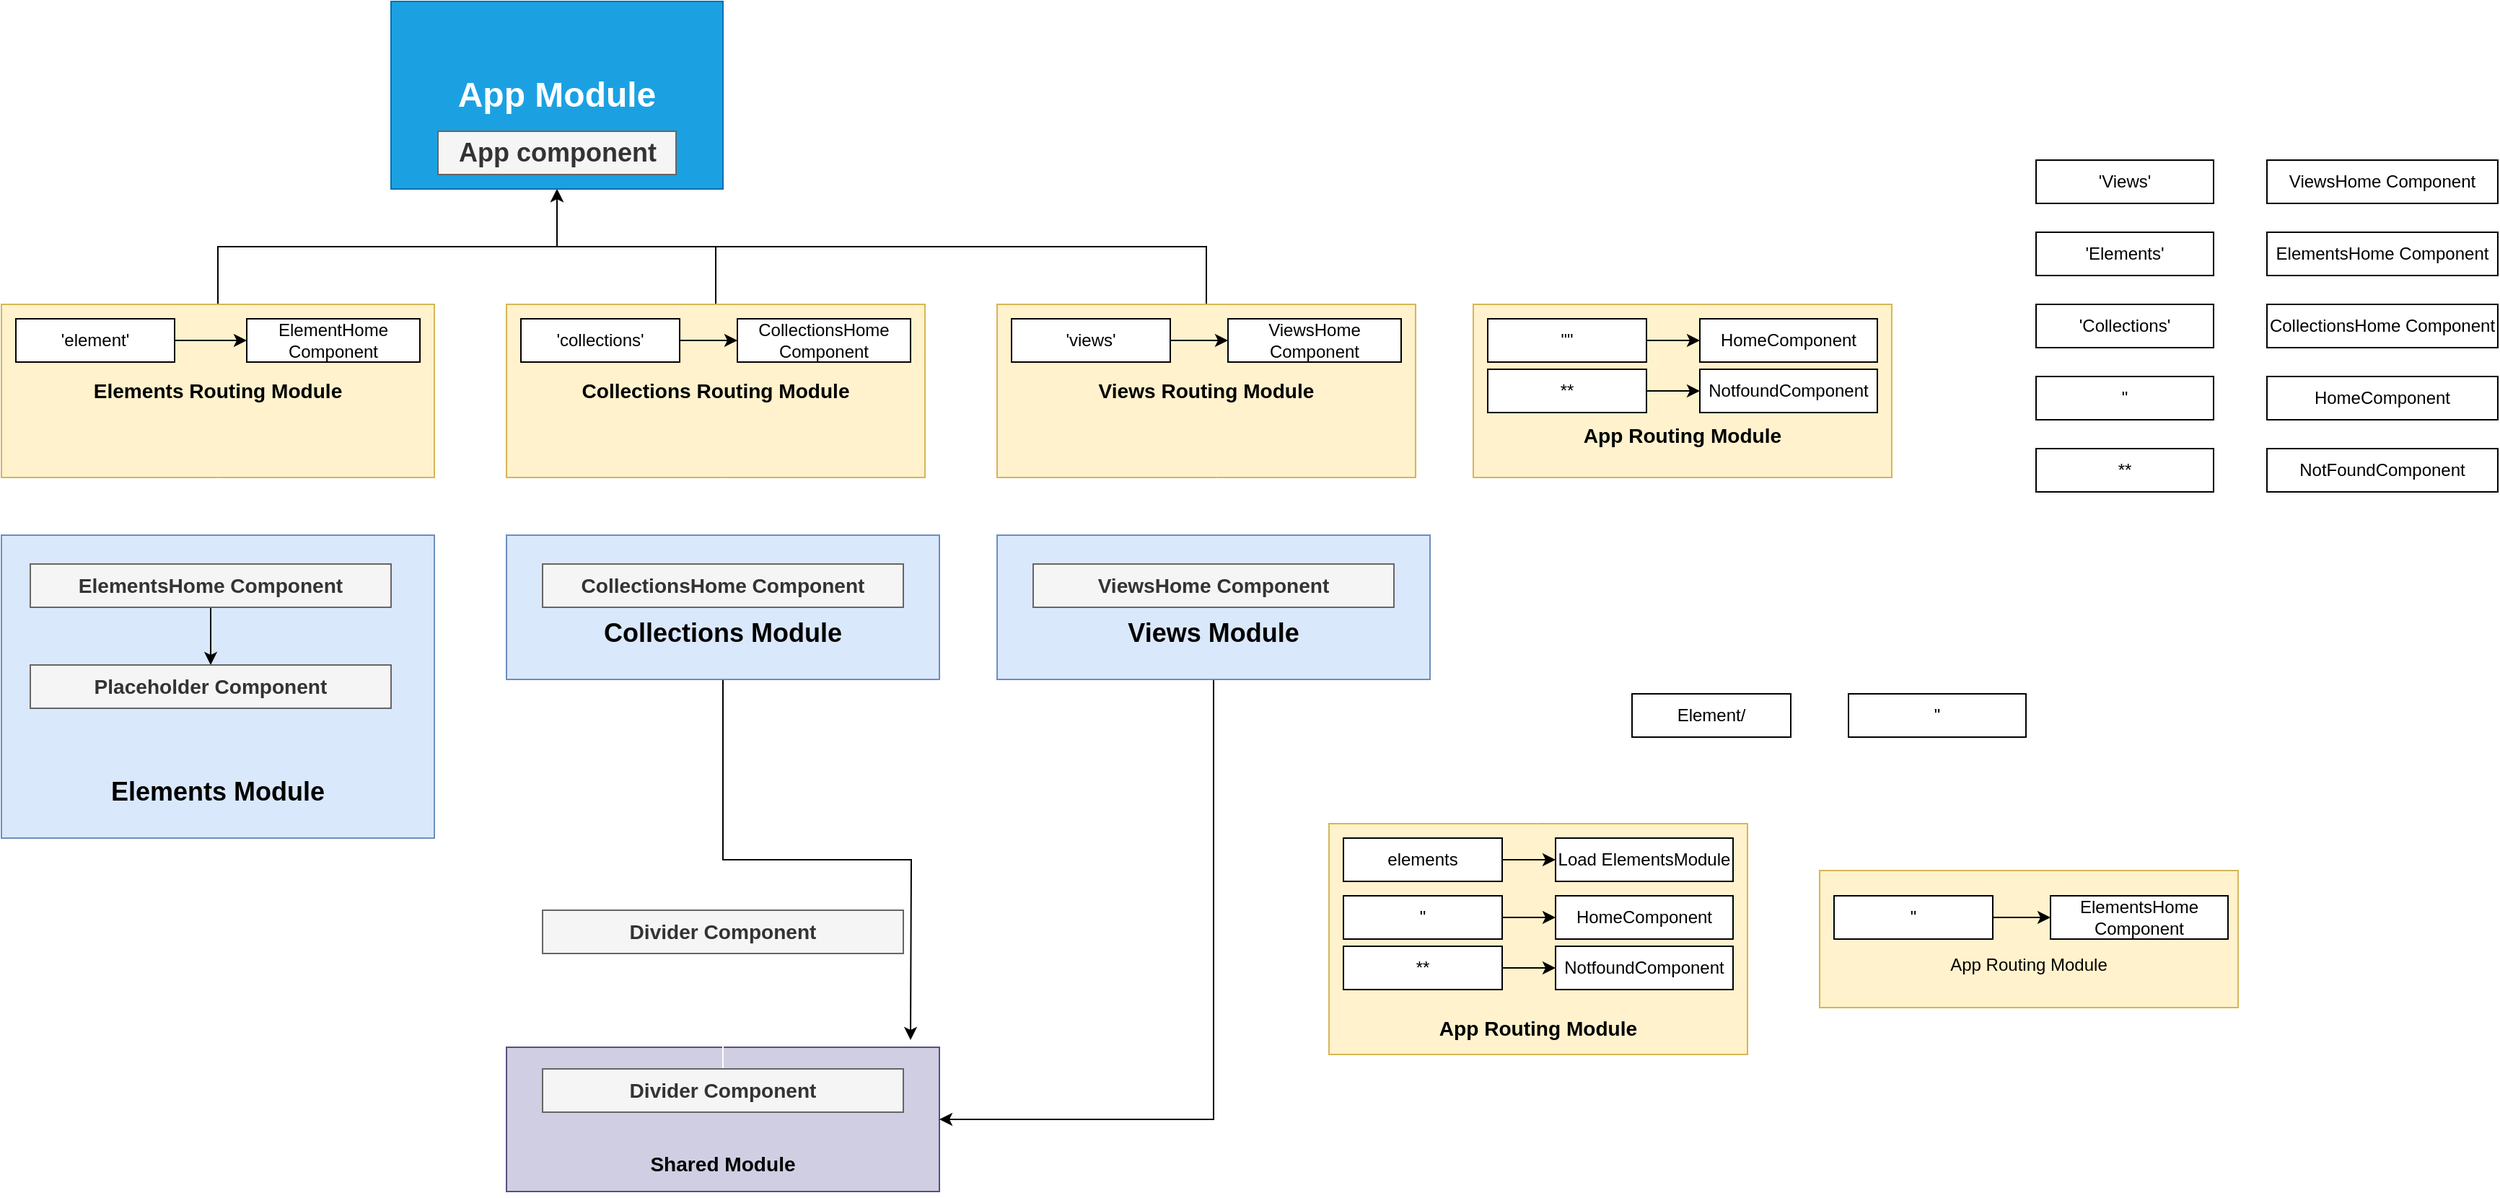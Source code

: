 <mxfile version="13.6.5">
    <diagram id="6hGFLwfOUW9BJ-s0fimq" name="Page-1">
        <mxGraphModel dx="1455" dy="1461" grid="1" gridSize="10" guides="1" tooltips="1" connect="1" arrows="1" fold="1" page="1" pageScale="1" pageWidth="827" pageHeight="1169" math="0" shadow="0">
            <root>
                <mxCell id="0"/>
                <mxCell id="1" parent="0"/>
                <mxCell id="10" style="edgeStyle=orthogonalEdgeStyle;rounded=0;orthogonalLoop=1;jettySize=auto;html=1;entryX=0.5;entryY=1;entryDx=0;entryDy=0;" parent="1" source="5" target="2" edge="1">
                    <mxGeometry relative="1" as="geometry"/>
                </mxCell>
                <mxCell id="5" value="&lt;h3&gt;&lt;font color=&quot;#000000&quot;&gt;Elements Routing Module&lt;/font&gt;&lt;/h3&gt;" style="rounded=0;whiteSpace=wrap;html=1;fillColor=#fff2cc;strokeColor=#d6b656;" parent="1" vertex="1">
                    <mxGeometry x="-10" y="-30" width="300" height="120" as="geometry"/>
                </mxCell>
                <mxCell id="11" style="edgeStyle=orthogonalEdgeStyle;rounded=0;orthogonalLoop=1;jettySize=auto;html=1;entryX=0.5;entryY=1;entryDx=0;entryDy=0;" parent="1" source="6" target="2" edge="1">
                    <mxGeometry relative="1" as="geometry">
                        <Array as="points">
                            <mxPoint x="485" y="-70"/>
                            <mxPoint x="375" y="-70"/>
                        </Array>
                    </mxGeometry>
                </mxCell>
                <mxCell id="6" value="&lt;h3&gt;&lt;font color=&quot;#000000&quot;&gt;Collections Routing Module&lt;/font&gt;&lt;/h3&gt;" style="rounded=0;whiteSpace=wrap;html=1;fillColor=#fff2cc;strokeColor=#d6b656;" parent="1" vertex="1">
                    <mxGeometry x="340" y="-30" width="290" height="120" as="geometry"/>
                </mxCell>
                <mxCell id="7" value="" style="group;fillColor=#f5f5f5;strokeColor=#666666;fontColor=#333333;" parent="1" vertex="1" connectable="0">
                    <mxGeometry x="260" y="-240" width="230" height="130" as="geometry"/>
                </mxCell>
                <mxCell id="2" value="&lt;h1&gt;App Module&lt;/h1&gt;" style="rounded=0;whiteSpace=wrap;html=1;fillColor=#1ba1e2;strokeColor=#006EAF;fontColor=#ffffff;" parent="7" vertex="1">
                    <mxGeometry width="230" height="130" as="geometry"/>
                </mxCell>
                <mxCell id="3" value="&lt;h2&gt;App component&lt;/h2&gt;" style="rounded=0;whiteSpace=wrap;html=1;fillColor=#f5f5f5;strokeColor=#666666;fontColor=#333333;" parent="7" vertex="1">
                    <mxGeometry x="32.5" y="90" width="165" height="30" as="geometry"/>
                </mxCell>
                <mxCell id="14" style="edgeStyle=orthogonalEdgeStyle;rounded=0;orthogonalLoop=1;jettySize=auto;html=1;strokeColor=#000000;" parent="1" source="12" target="13" edge="1">
                    <mxGeometry relative="1" as="geometry"/>
                </mxCell>
                <mxCell id="12" value="&lt;font color=&quot;#000000&quot;&gt;'element'&lt;/font&gt;" style="rounded=0;whiteSpace=wrap;html=1;fillColor=#FFFFFF;strokeColor=#000000;" parent="1" vertex="1">
                    <mxGeometry y="-20" width="110" height="30" as="geometry"/>
                </mxCell>
                <mxCell id="13" value="&lt;font color=&quot;#000000&quot;&gt;ElementHome&lt;br&gt;Component&lt;/font&gt;" style="rounded=0;whiteSpace=wrap;html=1;fillColor=#FFFFFF;strokeColor=#000000;" parent="1" vertex="1">
                    <mxGeometry x="160" y="-20" width="120" height="30" as="geometry"/>
                </mxCell>
                <mxCell id="19" value="" style="edgeStyle=orthogonalEdgeStyle;rounded=0;orthogonalLoop=1;jettySize=auto;html=1;strokeColor=#000000;" parent="1" source="15" target="16" edge="1">
                    <mxGeometry relative="1" as="geometry"/>
                </mxCell>
                <mxCell id="15" value="&lt;font color=&quot;#000000&quot;&gt;'collections'&lt;/font&gt;" style="rounded=0;whiteSpace=wrap;html=1;fillColor=#FFFFFF;strokeColor=#000000;" parent="1" vertex="1">
                    <mxGeometry x="350" y="-20" width="110" height="30" as="geometry"/>
                </mxCell>
                <mxCell id="16" value="&lt;font color=&quot;#000000&quot;&gt;CollectionsHome&lt;br&gt;Component&lt;/font&gt;" style="rounded=0;whiteSpace=wrap;html=1;fillColor=#FFFFFF;strokeColor=#000000;" parent="1" vertex="1">
                    <mxGeometry x="500" y="-20" width="120" height="30" as="geometry"/>
                </mxCell>
                <mxCell id="21" value="" style="edgeStyle=orthogonalEdgeStyle;rounded=0;orthogonalLoop=1;jettySize=auto;html=1;strokeColor=#FFFFFF;" parent="1" source="20" target="5" edge="1">
                    <mxGeometry relative="1" as="geometry"/>
                </mxCell>
                <mxCell id="92" style="edgeStyle=orthogonalEdgeStyle;rounded=0;orthogonalLoop=1;jettySize=auto;html=1;entryX=0;entryY=0.5;entryDx=0;entryDy=0;strokeColor=#FFFFFF;" parent="1" source="20" target="81" edge="1">
                    <mxGeometry relative="1" as="geometry"/>
                </mxCell>
                <mxCell id="20" value="&lt;h2&gt;&lt;font color=&quot;#000000&quot;&gt;&lt;br&gt;&lt;/font&gt;&lt;/h2&gt;&lt;h2&gt;&lt;font color=&quot;#000000&quot;&gt;&lt;br&gt;&lt;/font&gt;&lt;/h2&gt;&lt;h2&gt;&lt;font color=&quot;#000000&quot;&gt;&lt;br&gt;&lt;/font&gt;&lt;/h2&gt;&lt;h2&gt;&lt;font color=&quot;#000000&quot;&gt;&lt;br&gt;&lt;/font&gt;&lt;/h2&gt;&lt;h2&gt;&lt;font color=&quot;#000000&quot;&gt;Elements Module&lt;/font&gt;&lt;/h2&gt;" style="rounded=0;whiteSpace=wrap;html=1;fillColor=#dae8fc;strokeColor=#6c8ebf;" parent="1" vertex="1">
                    <mxGeometry x="-10" y="130" width="300" height="210" as="geometry"/>
                </mxCell>
                <mxCell id="23" value="" style="edgeStyle=orthogonalEdgeStyle;rounded=0;orthogonalLoop=1;jettySize=auto;html=1;strokeColor=#FFFFFF;entryX=0.524;entryY=1;entryDx=0;entryDy=0;entryPerimeter=0;" parent="1" source="22" target="6" edge="1">
                    <mxGeometry relative="1" as="geometry"/>
                </mxCell>
                <mxCell id="101" style="edgeStyle=orthogonalEdgeStyle;rounded=0;orthogonalLoop=1;jettySize=auto;html=1;" edge="1" parent="1" source="22">
                    <mxGeometry relative="1" as="geometry">
                        <mxPoint x="620" y="480" as="targetPoint"/>
                    </mxGeometry>
                </mxCell>
                <mxCell id="22" value="&lt;h2&gt;&lt;font color=&quot;#000000&quot;&gt;&lt;br&gt;&lt;/font&gt;&lt;/h2&gt;&lt;h2&gt;&lt;font color=&quot;#000000&quot;&gt;Collections Module&lt;/font&gt;&lt;/h2&gt;" style="rounded=0;whiteSpace=wrap;html=1;fillColor=#dae8fc;strokeColor=#6c8ebf;" parent="1" vertex="1">
                    <mxGeometry x="340" y="130" width="300" height="100" as="geometry"/>
                </mxCell>
                <mxCell id="80" value="" style="edgeStyle=orthogonalEdgeStyle;rounded=0;orthogonalLoop=1;jettySize=auto;html=1;strokeColor=#000000;" parent="1" source="24" target="79" edge="1">
                    <mxGeometry relative="1" as="geometry"/>
                </mxCell>
                <mxCell id="24" value="&lt;h3&gt;ElementsHome Component&lt;/h3&gt;" style="rounded=0;whiteSpace=wrap;html=1;fillColor=#f5f5f5;strokeColor=#666666;fontColor=#333333;" parent="1" vertex="1">
                    <mxGeometry x="10" y="150" width="250" height="30" as="geometry"/>
                </mxCell>
                <mxCell id="79" value="&lt;h3&gt;Placeholder Component&lt;/h3&gt;" style="rounded=0;whiteSpace=wrap;html=1;fillColor=#f5f5f5;strokeColor=#666666;fontColor=#333333;" parent="1" vertex="1">
                    <mxGeometry x="10" y="220" width="250" height="30" as="geometry"/>
                </mxCell>
                <mxCell id="25" value="&lt;h3&gt;CollectionsHome Component&lt;/h3&gt;" style="rounded=0;whiteSpace=wrap;html=1;fillColor=#f5f5f5;strokeColor=#666666;fontColor=#333333;" parent="1" vertex="1">
                    <mxGeometry x="365" y="150" width="250" height="30" as="geometry"/>
                </mxCell>
                <mxCell id="37" style="edgeStyle=orthogonalEdgeStyle;rounded=0;orthogonalLoop=1;jettySize=auto;html=1;entryX=0.5;entryY=1;entryDx=0;entryDy=0;strokeColor=#FFFFFF;" parent="1" source="30" target="2" edge="1">
                    <mxGeometry relative="1" as="geometry">
                        <Array as="points">
                            <mxPoint x="1155" y="-70"/>
                            <mxPoint x="375" y="-70"/>
                        </Array>
                    </mxGeometry>
                </mxCell>
                <mxCell id="30" value="&lt;h3&gt;&lt;font color=&quot;#000000&quot;&gt;&lt;br&gt;&lt;/font&gt;&lt;/h3&gt;&lt;h3&gt;&lt;font color=&quot;#000000&quot;&gt;&lt;br&gt;&lt;/font&gt;&lt;/h3&gt;&lt;h3&gt;&lt;font color=&quot;#000000&quot;&gt;App Routing Module&lt;/font&gt;&lt;/h3&gt;" style="rounded=0;whiteSpace=wrap;html=1;fillColor=#fff2cc;strokeColor=#d6b656;" parent="1" vertex="1">
                    <mxGeometry x="1010" y="-30" width="290" height="120" as="geometry"/>
                </mxCell>
                <mxCell id="35" value="" style="edgeStyle=orthogonalEdgeStyle;rounded=0;orthogonalLoop=1;jettySize=auto;html=1;strokeColor=#000000;" parent="1" source="31" target="33" edge="1">
                    <mxGeometry relative="1" as="geometry"/>
                </mxCell>
                <mxCell id="31" value="&lt;font color=&quot;#000000&quot;&gt;&quot;&quot;&lt;/font&gt;" style="rounded=0;whiteSpace=wrap;html=1;fillColor=#FFFFFF;strokeColor=#000000;" parent="1" vertex="1">
                    <mxGeometry x="1020" y="-20" width="110" height="30" as="geometry"/>
                </mxCell>
                <mxCell id="36" value="" style="edgeStyle=orthogonalEdgeStyle;rounded=0;orthogonalLoop=1;jettySize=auto;html=1;strokeColor=#000000;" parent="1" source="32" target="34" edge="1">
                    <mxGeometry relative="1" as="geometry"/>
                </mxCell>
                <mxCell id="32" value="&lt;font color=&quot;#000000&quot;&gt;**&lt;/font&gt;" style="rounded=0;whiteSpace=wrap;html=1;fillColor=#FFFFFF;strokeColor=#000000;" parent="1" vertex="1">
                    <mxGeometry x="1020" y="15" width="110" height="30" as="geometry"/>
                </mxCell>
                <mxCell id="33" value="&lt;font color=&quot;#000000&quot;&gt;HomeComponent&lt;/font&gt;" style="rounded=0;whiteSpace=wrap;html=1;fillColor=#FFFFFF;strokeColor=#000000;" parent="1" vertex="1">
                    <mxGeometry x="1167" y="-20" width="123" height="30" as="geometry"/>
                </mxCell>
                <mxCell id="34" value="&lt;font color=&quot;#000000&quot;&gt;NotfoundComponent&lt;/font&gt;" style="rounded=0;whiteSpace=wrap;html=1;fillColor=#FFFFFF;strokeColor=#000000;" parent="1" vertex="1">
                    <mxGeometry x="1167" y="15" width="123" height="30" as="geometry"/>
                </mxCell>
                <mxCell id="47" value="" style="edgeStyle=orthogonalEdgeStyle;rounded=0;orthogonalLoop=1;jettySize=auto;html=1;strokeColor=#FFFFFF;" parent="1" source="38" target="42" edge="1">
                    <mxGeometry relative="1" as="geometry"/>
                </mxCell>
                <mxCell id="38" value="&lt;font color=&quot;#000000&quot;&gt;'Elements'&lt;/font&gt;" style="rounded=0;whiteSpace=wrap;html=1;fillColor=#FFFFFF;strokeColor=#000000;" parent="1" vertex="1">
                    <mxGeometry x="1400" y="-80" width="123" height="30" as="geometry"/>
                </mxCell>
                <mxCell id="48" value="" style="edgeStyle=orthogonalEdgeStyle;rounded=0;orthogonalLoop=1;jettySize=auto;html=1;strokeColor=#FFFFFF;" parent="1" source="39" target="43" edge="1">
                    <mxGeometry relative="1" as="geometry"/>
                </mxCell>
                <mxCell id="39" value="&lt;font color=&quot;#000000&quot;&gt;'Collections'&lt;/font&gt;" style="rounded=0;whiteSpace=wrap;html=1;fillColor=#FFFFFF;strokeColor=#000000;" parent="1" vertex="1">
                    <mxGeometry x="1400" y="-30" width="123" height="30" as="geometry"/>
                </mxCell>
                <mxCell id="49" value="" style="edgeStyle=orthogonalEdgeStyle;rounded=0;orthogonalLoop=1;jettySize=auto;html=1;strokeColor=#FFFFFF;" parent="1" source="40" target="44" edge="1">
                    <mxGeometry relative="1" as="geometry"/>
                </mxCell>
                <mxCell id="40" value="&lt;font color=&quot;#000000&quot;&gt;&quot;&lt;/font&gt;" style="rounded=0;whiteSpace=wrap;html=1;fillColor=#FFFFFF;strokeColor=#000000;" parent="1" vertex="1">
                    <mxGeometry x="1400" y="20" width="123" height="30" as="geometry"/>
                </mxCell>
                <mxCell id="50" value="" style="edgeStyle=orthogonalEdgeStyle;rounded=0;orthogonalLoop=1;jettySize=auto;html=1;strokeColor=#FFFFFF;" parent="1" source="41" target="45" edge="1">
                    <mxGeometry relative="1" as="geometry"/>
                </mxCell>
                <mxCell id="41" value="&lt;font color=&quot;#000000&quot;&gt;**&lt;/font&gt;" style="rounded=0;whiteSpace=wrap;html=1;fillColor=#FFFFFF;strokeColor=#000000;" parent="1" vertex="1">
                    <mxGeometry x="1400" y="70" width="123" height="30" as="geometry"/>
                </mxCell>
                <mxCell id="42" value="&lt;font color=&quot;#000000&quot;&gt;ElementsHome Component&lt;/font&gt;" style="rounded=0;whiteSpace=wrap;html=1;fillColor=#FFFFFF;strokeColor=#000000;" parent="1" vertex="1">
                    <mxGeometry x="1560" y="-80" width="160" height="30" as="geometry"/>
                </mxCell>
                <mxCell id="43" value="&lt;span style=&quot;color: rgb(0 , 0 , 0)&quot;&gt;CollectionsHome Component&lt;/span&gt;" style="rounded=0;whiteSpace=wrap;html=1;fillColor=#FFFFFF;strokeColor=#000000;" parent="1" vertex="1">
                    <mxGeometry x="1560" y="-30" width="160" height="30" as="geometry"/>
                </mxCell>
                <mxCell id="44" value="&lt;font color=&quot;#000000&quot;&gt;HomeComponent&lt;/font&gt;" style="rounded=0;whiteSpace=wrap;html=1;fillColor=#FFFFFF;strokeColor=#000000;" parent="1" vertex="1">
                    <mxGeometry x="1560" y="20" width="160" height="30" as="geometry"/>
                </mxCell>
                <mxCell id="45" value="&lt;font color=&quot;#000000&quot;&gt;NotFoundComponent&lt;/font&gt;" style="rounded=0;whiteSpace=wrap;html=1;fillColor=#FFFFFF;strokeColor=#000000;" parent="1" vertex="1">
                    <mxGeometry x="1560" y="70" width="160" height="30" as="geometry"/>
                </mxCell>
                <mxCell id="46" value="" style="endArrow=classic;html=1;strokeColor=#FFFFFF;" parent="1" edge="1">
                    <mxGeometry width="50" height="50" relative="1" as="geometry">
                        <mxPoint x="1370" y="-130" as="sourcePoint"/>
                        <mxPoint x="1370" y="100" as="targetPoint"/>
                    </mxGeometry>
                </mxCell>
                <mxCell id="67" value="" style="edgeStyle=orthogonalEdgeStyle;rounded=0;orthogonalLoop=1;jettySize=auto;html=1;strokeColor=#FFFFFF;entryX=0;entryY=0.5;entryDx=0;entryDy=0;" parent="1" source="52" target="62" edge="1">
                    <mxGeometry relative="1" as="geometry"/>
                </mxCell>
                <mxCell id="52" value="&lt;h3&gt;&lt;font color=&quot;#000000&quot;&gt;&lt;br&gt;&lt;/font&gt;&lt;/h3&gt;&lt;h3&gt;&lt;font color=&quot;#000000&quot;&gt;&lt;br&gt;&lt;/font&gt;&lt;/h3&gt;&lt;h3&gt;&lt;font color=&quot;#000000&quot;&gt;&lt;br&gt;&lt;/font&gt;&lt;/h3&gt;&lt;h3&gt;&lt;font color=&quot;#000000&quot;&gt;&lt;br&gt;&lt;/font&gt;&lt;/h3&gt;&lt;h3&gt;&lt;font color=&quot;#000000&quot;&gt;App Routing Module&lt;/font&gt;&lt;/h3&gt;" style="rounded=0;whiteSpace=wrap;html=1;fillColor=#fff2cc;strokeColor=#d6b656;" parent="1" vertex="1">
                    <mxGeometry x="910" y="330" width="290" height="160" as="geometry"/>
                </mxCell>
                <mxCell id="60" value="" style="edgeStyle=orthogonalEdgeStyle;rounded=0;orthogonalLoop=1;jettySize=auto;html=1;strokeColor=#000000;" parent="1" source="53" target="55" edge="1">
                    <mxGeometry relative="1" as="geometry"/>
                </mxCell>
                <mxCell id="53" value="&lt;font color=&quot;#000000&quot;&gt;&quot;&lt;/font&gt;" style="rounded=0;whiteSpace=wrap;html=1;fillColor=#FFFFFF;strokeColor=#000000;" parent="1" vertex="1">
                    <mxGeometry x="920" y="380" width="110" height="30" as="geometry"/>
                </mxCell>
                <mxCell id="61" value="" style="edgeStyle=orthogonalEdgeStyle;rounded=0;orthogonalLoop=1;jettySize=auto;html=1;strokeColor=#000000;" parent="1" source="54" target="56" edge="1">
                    <mxGeometry relative="1" as="geometry"/>
                </mxCell>
                <mxCell id="54" value="&lt;font color=&quot;#000000&quot;&gt;**&lt;/font&gt;" style="rounded=0;whiteSpace=wrap;html=1;fillColor=#FFFFFF;strokeColor=#000000;" parent="1" vertex="1">
                    <mxGeometry x="920" y="415" width="110" height="30" as="geometry"/>
                </mxCell>
                <mxCell id="55" value="&lt;font color=&quot;#000000&quot;&gt;HomeComponent&lt;/font&gt;" style="rounded=0;whiteSpace=wrap;html=1;fillColor=#FFFFFF;strokeColor=#000000;" parent="1" vertex="1">
                    <mxGeometry x="1067" y="380" width="123" height="30" as="geometry"/>
                </mxCell>
                <mxCell id="56" value="&lt;font color=&quot;#000000&quot;&gt;NotfoundComponent&lt;/font&gt;" style="rounded=0;whiteSpace=wrap;html=1;fillColor=#FFFFFF;strokeColor=#000000;" parent="1" vertex="1">
                    <mxGeometry x="1067" y="415" width="123" height="30" as="geometry"/>
                </mxCell>
                <mxCell id="59" value="" style="edgeStyle=orthogonalEdgeStyle;rounded=0;orthogonalLoop=1;jettySize=auto;html=1;strokeColor=#000000;" parent="1" source="57" target="58" edge="1">
                    <mxGeometry relative="1" as="geometry"/>
                </mxCell>
                <mxCell id="57" value="&lt;font color=&quot;#000000&quot;&gt;elements&lt;/font&gt;" style="rounded=0;whiteSpace=wrap;html=1;fillColor=#FFFFFF;strokeColor=#000000;" parent="1" vertex="1">
                    <mxGeometry x="920" y="340" width="110" height="30" as="geometry"/>
                </mxCell>
                <mxCell id="58" value="&lt;font color=&quot;#000000&quot;&gt;Load ElementsModule&lt;/font&gt;" style="rounded=0;whiteSpace=wrap;html=1;fillColor=#FFFFFF;strokeColor=#000000;" parent="1" vertex="1">
                    <mxGeometry x="1067" y="340" width="123" height="30" as="geometry"/>
                </mxCell>
                <mxCell id="62" value="&lt;h3&gt;&lt;font color=&quot;#000000&quot;&gt;&lt;br&gt;&lt;/font&gt;&lt;font color=&quot;#000000&quot;&gt;&lt;br&gt;&lt;/font&gt;&lt;span style=&quot;color: rgb(0 , 0 , 0) ; font-size: 12px ; font-weight: normal&quot;&gt;App Routing Module&lt;/span&gt;&lt;/h3&gt;" style="rounded=0;whiteSpace=wrap;html=1;fillColor=#fff2cc;strokeColor=#d6b656;" parent="1" vertex="1">
                    <mxGeometry x="1250" y="362.5" width="290" height="95" as="geometry"/>
                </mxCell>
                <mxCell id="66" value="" style="edgeStyle=orthogonalEdgeStyle;rounded=0;orthogonalLoop=1;jettySize=auto;html=1;strokeColor=#000000;" parent="1" source="64" target="65" edge="1">
                    <mxGeometry relative="1" as="geometry"/>
                </mxCell>
                <mxCell id="64" value="&lt;font color=&quot;#000000&quot;&gt;&quot;&lt;/font&gt;" style="rounded=0;whiteSpace=wrap;html=1;fillColor=#FFFFFF;strokeColor=#000000;" parent="1" vertex="1">
                    <mxGeometry x="1260" y="380" width="110" height="30" as="geometry"/>
                </mxCell>
                <mxCell id="65" value="&lt;font color=&quot;#000000&quot;&gt;ElementsHome Component&lt;/font&gt;" style="rounded=0;whiteSpace=wrap;html=1;fillColor=#FFFFFF;strokeColor=#000000;" parent="1" vertex="1">
                    <mxGeometry x="1410" y="380" width="123" height="30" as="geometry"/>
                </mxCell>
                <mxCell id="70" value="" style="edgeStyle=orthogonalEdgeStyle;rounded=0;orthogonalLoop=1;jettySize=auto;html=1;strokeColor=#FFFFFF;entryX=0.5;entryY=0;entryDx=0;entryDy=0;" parent="1" source="68" target="52" edge="1">
                    <mxGeometry relative="1" as="geometry"/>
                </mxCell>
                <mxCell id="68" value="&lt;font color=&quot;#000000&quot;&gt;Element/&lt;/font&gt;" style="rounded=0;whiteSpace=wrap;html=1;fillColor=#FFFFFF;strokeColor=#000000;" parent="1" vertex="1">
                    <mxGeometry x="1120" y="240" width="110" height="30" as="geometry"/>
                </mxCell>
                <mxCell id="69" value="&lt;font color=&quot;#000000&quot;&gt;&quot;&lt;/font&gt;" style="rounded=0;whiteSpace=wrap;html=1;fillColor=#FFFFFF;strokeColor=#000000;" parent="1" vertex="1">
                    <mxGeometry x="1270" y="240" width="123" height="30" as="geometry"/>
                </mxCell>
                <mxCell id="81" value="&lt;h3&gt;&lt;font color=&quot;#000000&quot;&gt;&lt;br&gt;&lt;/font&gt;&lt;/h3&gt;&lt;h3&gt;&lt;font color=&quot;#000000&quot;&gt;&lt;br&gt;&lt;/font&gt;&lt;/h3&gt;&lt;h3&gt;&lt;font color=&quot;#000000&quot;&gt;Shared Module&lt;/font&gt;&lt;/h3&gt;" style="rounded=0;whiteSpace=wrap;html=1;fillColor=#d0cee2;strokeColor=#56517e;" parent="1" vertex="1">
                    <mxGeometry x="340" y="485" width="300" height="100" as="geometry"/>
                </mxCell>
                <mxCell id="91" value="" style="edgeStyle=orthogonalEdgeStyle;rounded=0;orthogonalLoop=1;jettySize=auto;html=1;strokeColor=#FFFFFF;" parent="1" source="86" target="90" edge="1">
                    <mxGeometry relative="1" as="geometry"/>
                </mxCell>
                <mxCell id="86" value="&lt;h3&gt;Divider Component&lt;/h3&gt;" style="rounded=0;whiteSpace=wrap;html=1;fillColor=#f5f5f5;strokeColor=#666666;fontColor=#333333;" parent="1" vertex="1">
                    <mxGeometry x="365" y="500" width="250" height="30" as="geometry"/>
                </mxCell>
                <mxCell id="90" value="&lt;h3&gt;Divider Component&lt;/h3&gt;" style="rounded=0;whiteSpace=wrap;html=1;fillColor=#f5f5f5;strokeColor=#666666;fontColor=#333333;" parent="1" vertex="1">
                    <mxGeometry x="365" y="390" width="250" height="30" as="geometry"/>
                </mxCell>
                <mxCell id="100" style="edgeStyle=orthogonalEdgeStyle;rounded=0;orthogonalLoop=1;jettySize=auto;html=1;entryX=0.5;entryY=1;entryDx=0;entryDy=0;" edge="1" parent="1" source="93" target="2">
                    <mxGeometry relative="1" as="geometry">
                        <Array as="points">
                            <mxPoint x="825" y="-70"/>
                            <mxPoint x="375" y="-70"/>
                        </Array>
                    </mxGeometry>
                </mxCell>
                <mxCell id="93" value="&lt;h3&gt;&lt;font color=&quot;#000000&quot;&gt;Views Routing Module&lt;/font&gt;&lt;/h3&gt;" style="rounded=0;whiteSpace=wrap;html=1;fillColor=#fff2cc;strokeColor=#d6b656;" vertex="1" parent="1">
                    <mxGeometry x="680" y="-30" width="290" height="120" as="geometry"/>
                </mxCell>
                <mxCell id="94" value="" style="edgeStyle=orthogonalEdgeStyle;rounded=0;orthogonalLoop=1;jettySize=auto;html=1;strokeColor=#000000;" edge="1" parent="1" source="95" target="96">
                    <mxGeometry relative="1" as="geometry"/>
                </mxCell>
                <mxCell id="95" value="&lt;font color=&quot;#000000&quot;&gt;'views'&lt;/font&gt;" style="rounded=0;whiteSpace=wrap;html=1;fillColor=#FFFFFF;strokeColor=#000000;" vertex="1" parent="1">
                    <mxGeometry x="690" y="-20" width="110" height="30" as="geometry"/>
                </mxCell>
                <mxCell id="96" value="&lt;font color=&quot;#000000&quot;&gt;ViewsHome&lt;br&gt;Component&lt;/font&gt;" style="rounded=0;whiteSpace=wrap;html=1;fillColor=#FFFFFF;strokeColor=#000000;" vertex="1" parent="1">
                    <mxGeometry x="840" y="-20" width="120" height="30" as="geometry"/>
                </mxCell>
                <mxCell id="97" value="" style="edgeStyle=orthogonalEdgeStyle;rounded=0;orthogonalLoop=1;jettySize=auto;html=1;strokeColor=#FFFFFF;entryX=0.524;entryY=1;entryDx=0;entryDy=0;entryPerimeter=0;" edge="1" parent="1" source="98" target="93">
                    <mxGeometry relative="1" as="geometry"/>
                </mxCell>
                <mxCell id="102" style="edgeStyle=orthogonalEdgeStyle;rounded=0;orthogonalLoop=1;jettySize=auto;html=1;entryX=1;entryY=0.5;entryDx=0;entryDy=0;" edge="1" parent="1" source="98" target="81">
                    <mxGeometry relative="1" as="geometry">
                        <Array as="points">
                            <mxPoint x="830" y="535"/>
                        </Array>
                    </mxGeometry>
                </mxCell>
                <mxCell id="98" value="&lt;h2&gt;&lt;font color=&quot;#000000&quot;&gt;&lt;br&gt;&lt;/font&gt;&lt;/h2&gt;&lt;h2&gt;&lt;font color=&quot;#000000&quot;&gt;Views Module&lt;/font&gt;&lt;/h2&gt;" style="rounded=0;whiteSpace=wrap;html=1;fillColor=#dae8fc;strokeColor=#6c8ebf;" vertex="1" parent="1">
                    <mxGeometry x="680" y="130" width="300" height="100" as="geometry"/>
                </mxCell>
                <mxCell id="99" value="&lt;h3&gt;ViewsHome Component&lt;/h3&gt;" style="rounded=0;whiteSpace=wrap;html=1;fillColor=#f5f5f5;strokeColor=#666666;fontColor=#333333;" vertex="1" parent="1">
                    <mxGeometry x="705" y="150" width="250" height="30" as="geometry"/>
                </mxCell>
                <mxCell id="103" value="" style="edgeStyle=orthogonalEdgeStyle;rounded=0;orthogonalLoop=1;jettySize=auto;html=1;strokeColor=#FFFFFF;" edge="1" parent="1" source="104" target="105">
                    <mxGeometry relative="1" as="geometry"/>
                </mxCell>
                <mxCell id="104" value="&lt;font color=&quot;#000000&quot;&gt;'Views'&lt;/font&gt;" style="rounded=0;whiteSpace=wrap;html=1;fillColor=#FFFFFF;strokeColor=#000000;" vertex="1" parent="1">
                    <mxGeometry x="1400" y="-130" width="123" height="30" as="geometry"/>
                </mxCell>
                <mxCell id="105" value="&lt;font color=&quot;#000000&quot;&gt;ViewsHome Component&lt;/font&gt;" style="rounded=0;whiteSpace=wrap;html=1;fillColor=#FFFFFF;strokeColor=#000000;" vertex="1" parent="1">
                    <mxGeometry x="1560" y="-130" width="160" height="30" as="geometry"/>
                </mxCell>
            </root>
        </mxGraphModel>
    </diagram>
</mxfile>